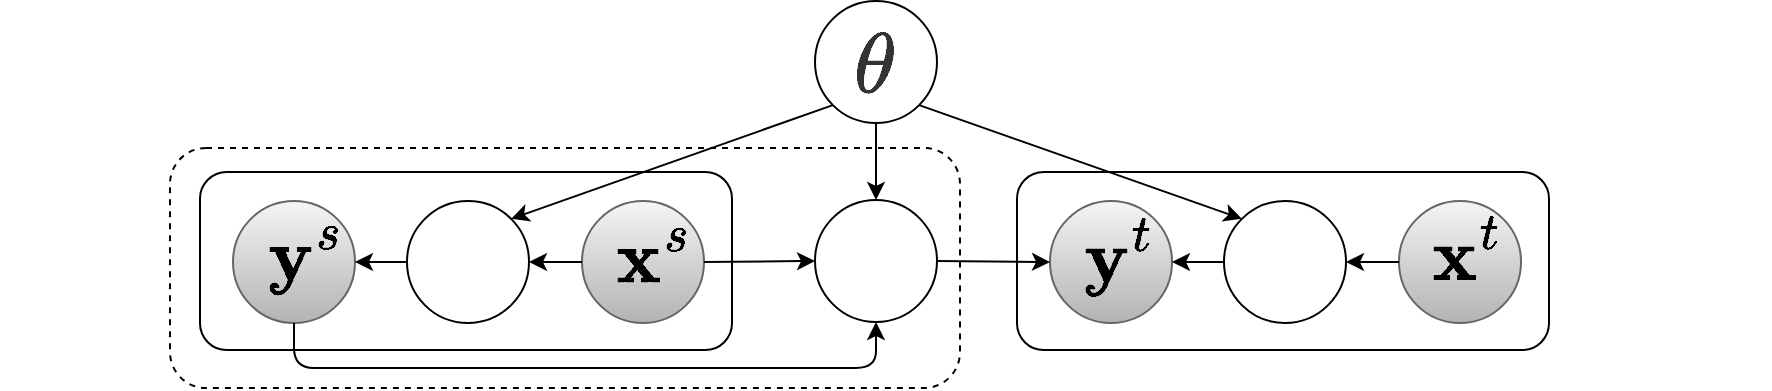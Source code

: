 <mxfile version="12.2.2" type="github" pages="1">
  <diagram name="Page-1" id="c7558073-3199-34d8-9f00-42111426c3f3">
    <mxGraphModel dx="769" dy="441" grid="1" gridSize="10" guides="1" tooltips="1" connect="1" arrows="1" fold="1" page="1" pageScale="1" pageWidth="1169" pageHeight="827" background="#ffffff" math="1" shadow="0">
      <root>
        <mxCell id="0"/>
        <mxCell id="1" parent="0"/>
        <mxCell id="oSbV0K-Lf4DKJN7hUzWf-13" value="" style="rounded=1;whiteSpace=wrap;html=1;dashed=1;" parent="1" vertex="1">
          <mxGeometry x="262" y="110" width="395" height="120" as="geometry"/>
        </mxCell>
        <mxCell id="gI_U6gNHpolD2pj0h8Hz-110" value="" style="rounded=1;whiteSpace=wrap;html=1;rotation=90;" parent="1" vertex="1">
          <mxGeometry x="774" y="33.5" width="89" height="266" as="geometry"/>
        </mxCell>
        <mxCell id="gI_U6gNHpolD2pj0h8Hz-109" value="" style="ellipse;whiteSpace=wrap;html=1;aspect=fixed;fillColor=#f5f5f5;strokeColor=#666666;gradientColor=#b3b3b3;" parent="1" vertex="1">
          <mxGeometry x="702" y="136.5" width="61" height="61" as="geometry"/>
        </mxCell>
        <mxCell id="gI_U6gNHpolD2pj0h8Hz-107" value="" style="ellipse;whiteSpace=wrap;html=1;aspect=fixed;fillColor=#f5f5f5;strokeColor=#666666;gradientColor=#b3b3b3;" parent="1" vertex="1">
          <mxGeometry x="876.5" y="136.5" width="61" height="61" as="geometry"/>
        </mxCell>
        <mxCell id="gI_U6gNHpolD2pj0h8Hz-102" value="&lt;b style=&quot;font-family: &amp;#34;times new roman&amp;#34; ; font-size: 36px ; white-space: normal&quot;&gt;$$\mathbf{x}^{t}$$&lt;/b&gt;" style="text;html=1;strokeColor=none;fillColor=none;align=center;verticalAlign=middle;whiteSpace=wrap;rounded=0;" parent="1" vertex="1">
          <mxGeometry x="891" y="154" width="40" height="20" as="geometry"/>
        </mxCell>
        <mxCell id="gI_U6gNHpolD2pj0h8Hz-113" value="" style="ellipse;whiteSpace=wrap;html=1;aspect=fixed;" parent="1" vertex="1">
          <mxGeometry x="584.5" y="36.5" width="61" height="61" as="geometry"/>
        </mxCell>
        <mxCell id="gI_U6gNHpolD2pj0h8Hz-124" value="&lt;b style=&quot;font-family: &amp;#34;times new roman&amp;#34; ; font-size: 36px ; white-space: normal&quot;&gt;$$\mathbf{z}^t$$&lt;/b&gt;" style="text;html=1;strokeColor=none;fillColor=none;align=center;verticalAlign=middle;whiteSpace=wrap;rounded=0;" parent="1" vertex="1">
          <mxGeometry x="804.5" y="153.5" width="40" height="21" as="geometry"/>
        </mxCell>
        <mxCell id="gI_U6gNHpolD2pj0h8Hz-133" value="" style="endArrow=classic;html=1;exitX=0;exitY=0.5;exitDx=0;exitDy=0;entryX=1;entryY=0.5;entryDx=0;entryDy=0;" parent="1" source="gI_U6gNHpolD2pj0h8Hz-107" target="appPWKXYnGJbebeJ8We3-57" edge="1">
          <mxGeometry width="50" height="50" relative="1" as="geometry">
            <mxPoint x="689" y="16" as="sourcePoint"/>
            <mxPoint x="629.5" y="127.5" as="targetPoint"/>
          </mxGeometry>
        </mxCell>
        <mxCell id="gI_U6gNHpolD2pj0h8Hz-134" value="" style="endArrow=classic;html=1;exitX=0;exitY=0.5;exitDx=0;exitDy=0;entryX=1;entryY=0.5;entryDx=0;entryDy=0;" parent="1" source="appPWKXYnGJbebeJ8We3-57" target="gI_U6gNHpolD2pj0h8Hz-109" edge="1">
          <mxGeometry width="50" height="50" relative="1" as="geometry">
            <mxPoint x="620.567" y="149.067" as="sourcePoint"/>
            <mxPoint x="696" y="197.5" as="targetPoint"/>
          </mxGeometry>
        </mxCell>
        <mxCell id="gI_U6gNHpolD2pj0h8Hz-137" value="&lt;b style=&quot;font-family: &amp;#34;times new roman&amp;#34; ; font-size: 36px ; white-space: normal&quot;&gt;$$\mathbf{\psi}$$&lt;/b&gt;" style="text;html=1;strokeColor=none;fillColor=none;align=center;verticalAlign=middle;whiteSpace=wrap;rounded=0;" parent="1" vertex="1">
          <mxGeometry x="594.5" y="153" width="40" height="20" as="geometry"/>
        </mxCell>
        <mxCell id="gI_U6gNHpolD2pj0h8Hz-138" value="&lt;b style=&quot;font-family: &amp;#34;times new roman&amp;#34; ; font-size: 36px ; white-space: normal&quot;&gt;$$\mathbf{y}^{t}$$&lt;/b&gt;" style="text;html=1;strokeColor=none;fillColor=none;align=center;verticalAlign=middle;whiteSpace=wrap;rounded=0;" parent="1" vertex="1">
          <mxGeometry x="716.5" y="154.5" width="40" height="20" as="geometry"/>
        </mxCell>
        <mxCell id="lwspSuwfy0I4crED-ueR-1" value="" style="endArrow=classic;html=1;entryX=0;entryY=0.5;entryDx=0;entryDy=0;exitX=1;exitY=0.5;exitDx=0;exitDy=0;" parent="1" source="appPWKXYnGJbebeJ8We3-56" target="gI_U6gNHpolD2pj0h8Hz-109" edge="1">
          <mxGeometry width="50" height="50" relative="1" as="geometry">
            <mxPoint x="629" y="208.5" as="sourcePoint"/>
            <mxPoint x="578" y="218.5" as="targetPoint"/>
          </mxGeometry>
        </mxCell>
        <mxCell id="appPWKXYnGJbebeJ8We3-1" value="&lt;span style=&quot;color: rgb(51 , 51 , 51)&quot;&gt;&lt;font style=&quot;font-size: 36px&quot;&gt;$$\theta$$&lt;/font&gt;&lt;/span&gt;" style="text;html=1;strokeColor=none;fillColor=none;align=center;verticalAlign=middle;whiteSpace=wrap;rounded=0;" parent="1" vertex="1">
          <mxGeometry x="594" y="58.5" width="40" height="20" as="geometry"/>
        </mxCell>
        <mxCell id="appPWKXYnGJbebeJ8We3-56" value="" style="ellipse;whiteSpace=wrap;html=1;aspect=fixed;" parent="1" vertex="1">
          <mxGeometry x="584.5" y="136" width="61" height="61" as="geometry"/>
        </mxCell>
        <mxCell id="appPWKXYnGJbebeJ8We3-57" value="" style="ellipse;whiteSpace=wrap;html=1;aspect=fixed;" parent="1" vertex="1">
          <mxGeometry x="789" y="136.5" width="61" height="61" as="geometry"/>
        </mxCell>
        <mxCell id="zIGtod5l8YAx0GVgsVrF-4" value="" style="endArrow=classic;html=1;exitX=1;exitY=1;exitDx=0;exitDy=0;entryX=0;entryY=0;entryDx=0;entryDy=0;" parent="1" source="gI_U6gNHpolD2pj0h8Hz-113" target="appPWKXYnGJbebeJ8We3-57" edge="1">
          <mxGeometry width="50" height="50" relative="1" as="geometry">
            <mxPoint x="650.5" y="177.5" as="sourcePoint"/>
            <mxPoint x="784" y="77.5" as="targetPoint"/>
          </mxGeometry>
        </mxCell>
        <mxCell id="zIGtod5l8YAx0GVgsVrF-5" value="" style="endArrow=classic;html=1;exitX=0.5;exitY=1;exitDx=0;exitDy=0;entryX=0.5;entryY=0;entryDx=0;entryDy=0;" parent="1" source="gI_U6gNHpolD2pj0h8Hz-113" target="appPWKXYnGJbebeJ8We3-56" edge="1">
          <mxGeometry width="50" height="50" relative="1" as="geometry">
            <mxPoint x="586" y="100.5" as="sourcePoint"/>
            <mxPoint x="627" y="120.5" as="targetPoint"/>
          </mxGeometry>
        </mxCell>
        <mxCell id="oSbV0K-Lf4DKJN7hUzWf-1" value="" style="rounded=1;whiteSpace=wrap;html=1;rotation=90;" parent="1" vertex="1">
          <mxGeometry x="365.5" y="33.5" width="89" height="266" as="geometry"/>
        </mxCell>
        <mxCell id="oSbV0K-Lf4DKJN7hUzWf-2" value="" style="ellipse;whiteSpace=wrap;html=1;aspect=fixed;fillColor=#f5f5f5;strokeColor=#666666;gradientColor=#b3b3b3;" parent="1" vertex="1">
          <mxGeometry x="293.5" y="136.5" width="61" height="61" as="geometry"/>
        </mxCell>
        <mxCell id="oSbV0K-Lf4DKJN7hUzWf-3" value="" style="ellipse;whiteSpace=wrap;html=1;aspect=fixed;fillColor=#f5f5f5;strokeColor=#666666;gradientColor=#b3b3b3;" parent="1" vertex="1">
          <mxGeometry x="468" y="136.5" width="61" height="61" as="geometry"/>
        </mxCell>
        <mxCell id="oSbV0K-Lf4DKJN7hUzWf-4" value="&lt;b style=&quot;font-family: &amp;#34;times new roman&amp;#34; ; font-size: 36px ; white-space: normal&quot;&gt;$$\mathbf{x}^{s}$$&lt;/b&gt;" style="text;html=1;strokeColor=none;fillColor=none;align=center;verticalAlign=middle;whiteSpace=wrap;rounded=0;" parent="1" vertex="1">
          <mxGeometry x="483.5" y="154.5" width="40" height="20" as="geometry"/>
        </mxCell>
        <mxCell id="oSbV0K-Lf4DKJN7hUzWf-5" value="&lt;b style=&quot;font-family: &amp;#34;times new roman&amp;#34; ; font-size: 36px ; white-space: normal&quot;&gt;$$\mathbf{z}^{s}$$&lt;/b&gt;" style="text;html=1;strokeColor=none;fillColor=none;align=center;verticalAlign=middle;whiteSpace=wrap;rounded=0;" parent="1" vertex="1">
          <mxGeometry x="395.5" y="153.5" width="40" height="21" as="geometry"/>
        </mxCell>
        <mxCell id="oSbV0K-Lf4DKJN7hUzWf-6" value="" style="endArrow=classic;html=1;exitX=0;exitY=0.5;exitDx=0;exitDy=0;entryX=1;entryY=0.5;entryDx=0;entryDy=0;" parent="1" source="oSbV0K-Lf4DKJN7hUzWf-3" target="oSbV0K-Lf4DKJN7hUzWf-9" edge="1">
          <mxGeometry width="50" height="50" relative="1" as="geometry">
            <mxPoint x="280.5" y="16" as="sourcePoint"/>
            <mxPoint x="221" y="127.5" as="targetPoint"/>
          </mxGeometry>
        </mxCell>
        <mxCell id="oSbV0K-Lf4DKJN7hUzWf-7" value="" style="endArrow=classic;html=1;exitX=0;exitY=0.5;exitDx=0;exitDy=0;entryX=1;entryY=0.5;entryDx=0;entryDy=0;" parent="1" source="oSbV0K-Lf4DKJN7hUzWf-9" target="oSbV0K-Lf4DKJN7hUzWf-2" edge="1">
          <mxGeometry width="50" height="50" relative="1" as="geometry">
            <mxPoint x="212.067" y="149.067" as="sourcePoint"/>
            <mxPoint x="287.5" y="197.5" as="targetPoint"/>
          </mxGeometry>
        </mxCell>
        <mxCell id="oSbV0K-Lf4DKJN7hUzWf-8" value="&lt;b style=&quot;font-family: &amp;#34;times new roman&amp;#34; ; font-size: 36px ; white-space: normal&quot;&gt;$$\mathbf{y}^{s}$$&lt;/b&gt;" style="text;html=1;strokeColor=none;fillColor=none;align=center;verticalAlign=middle;whiteSpace=wrap;rounded=0;" parent="1" vertex="1">
          <mxGeometry x="309.5" y="154" width="40" height="20" as="geometry"/>
        </mxCell>
        <mxCell id="oSbV0K-Lf4DKJN7hUzWf-9" value="" style="ellipse;whiteSpace=wrap;html=1;aspect=fixed;" parent="1" vertex="1">
          <mxGeometry x="380.5" y="136.5" width="61" height="61" as="geometry"/>
        </mxCell>
        <mxCell id="oSbV0K-Lf4DKJN7hUzWf-10" value="" style="endArrow=classic;html=1;exitX=0;exitY=1;exitDx=0;exitDy=0;entryX=1;entryY=0;entryDx=0;entryDy=0;" parent="1" source="gI_U6gNHpolD2pj0h8Hz-113" target="oSbV0K-Lf4DKJN7hUzWf-9" edge="1">
          <mxGeometry width="50" height="50" relative="1" as="geometry">
            <mxPoint x="646.567" y="98.567" as="sourcePoint"/>
            <mxPoint x="807.933" y="155.433" as="targetPoint"/>
          </mxGeometry>
        </mxCell>
        <mxCell id="oSbV0K-Lf4DKJN7hUzWf-11" value="" style="endArrow=classic;html=1;exitX=0.5;exitY=1;exitDx=0;exitDy=0;entryX=0.5;entryY=1;entryDx=0;entryDy=0;" parent="1" source="oSbV0K-Lf4DKJN7hUzWf-2" target="appPWKXYnGJbebeJ8We3-56" edge="1">
          <mxGeometry width="50" height="50" relative="1" as="geometry">
            <mxPoint x="300" y="240" as="sourcePoint"/>
            <mxPoint x="610" y="230" as="targetPoint"/>
            <Array as="points">
              <mxPoint x="324" y="220"/>
              <mxPoint x="615" y="220"/>
            </Array>
          </mxGeometry>
        </mxCell>
        <mxCell id="oSbV0K-Lf4DKJN7hUzWf-12" value="" style="endArrow=classic;html=1;exitX=1;exitY=0.5;exitDx=0;exitDy=0;entryX=0;entryY=0.5;entryDx=0;entryDy=0;" parent="1" source="oSbV0K-Lf4DKJN7hUzWf-3" target="appPWKXYnGJbebeJ8We3-56" edge="1">
          <mxGeometry width="50" height="50" relative="1" as="geometry">
            <mxPoint x="646.567" y="98.567" as="sourcePoint"/>
            <mxPoint x="580" y="167" as="targetPoint"/>
          </mxGeometry>
        </mxCell>
      </root>
    </mxGraphModel>
  </diagram>
</mxfile>
